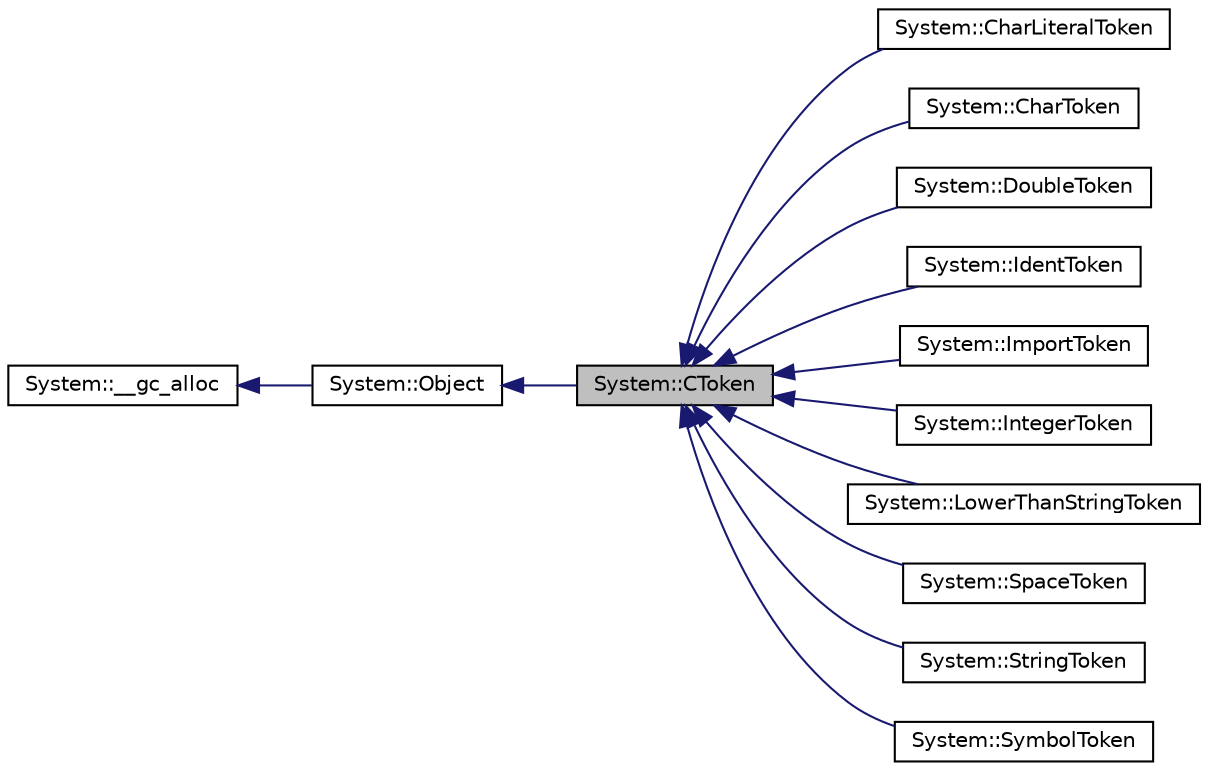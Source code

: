 digraph G
{
  edge [fontname="Helvetica",fontsize="10",labelfontname="Helvetica",labelfontsize="10"];
  node [fontname="Helvetica",fontsize="10",shape=record];
  rankdir="LR";
  Node1 [label="System::CToken",height=0.2,width=0.4,color="black", fillcolor="grey75", style="filled" fontcolor="black"];
  Node2 -> Node1 [dir="back",color="midnightblue",fontsize="10",style="solid",fontname="Helvetica"];
  Node2 [label="System::Object",height=0.2,width=0.4,color="black", fillcolor="white", style="filled",URL="$class_system_1_1_object.html"];
  Node3 -> Node2 [dir="back",color="midnightblue",fontsize="10",style="solid",fontname="Helvetica"];
  Node3 [label="System::__gc_alloc",height=0.2,width=0.4,color="black", fillcolor="white", style="filled",URL="$class_system_1_1____gc__alloc.html"];
  Node1 -> Node4 [dir="back",color="midnightblue",fontsize="10",style="solid",fontname="Helvetica"];
  Node4 [label="System::CharLiteralToken",height=0.2,width=0.4,color="black", fillcolor="white", style="filled",URL="$class_system_1_1_char_literal_token.html"];
  Node1 -> Node5 [dir="back",color="midnightblue",fontsize="10",style="solid",fontname="Helvetica"];
  Node5 [label="System::CharToken",height=0.2,width=0.4,color="black", fillcolor="white", style="filled",URL="$class_system_1_1_char_token.html"];
  Node1 -> Node6 [dir="back",color="midnightblue",fontsize="10",style="solid",fontname="Helvetica"];
  Node6 [label="System::DoubleToken",height=0.2,width=0.4,color="black", fillcolor="white", style="filled",URL="$class_system_1_1_double_token.html"];
  Node1 -> Node7 [dir="back",color="midnightblue",fontsize="10",style="solid",fontname="Helvetica"];
  Node7 [label="System::IdentToken",height=0.2,width=0.4,color="black", fillcolor="white", style="filled",URL="$class_system_1_1_ident_token.html"];
  Node1 -> Node8 [dir="back",color="midnightblue",fontsize="10",style="solid",fontname="Helvetica"];
  Node8 [label="System::ImportToken",height=0.2,width=0.4,color="black", fillcolor="white", style="filled",URL="$class_system_1_1_import_token.html"];
  Node1 -> Node9 [dir="back",color="midnightblue",fontsize="10",style="solid",fontname="Helvetica"];
  Node9 [label="System::IntegerToken",height=0.2,width=0.4,color="black", fillcolor="white", style="filled",URL="$class_system_1_1_integer_token.html"];
  Node1 -> Node10 [dir="back",color="midnightblue",fontsize="10",style="solid",fontname="Helvetica"];
  Node10 [label="System::LowerThanStringToken",height=0.2,width=0.4,color="black", fillcolor="white", style="filled",URL="$class_system_1_1_lower_than_string_token.html"];
  Node1 -> Node11 [dir="back",color="midnightblue",fontsize="10",style="solid",fontname="Helvetica"];
  Node11 [label="System::SpaceToken",height=0.2,width=0.4,color="black", fillcolor="white", style="filled",URL="$class_system_1_1_space_token.html"];
  Node1 -> Node12 [dir="back",color="midnightblue",fontsize="10",style="solid",fontname="Helvetica"];
  Node12 [label="System::StringToken",height=0.2,width=0.4,color="black", fillcolor="white", style="filled",URL="$class_system_1_1_string_token.html"];
  Node1 -> Node13 [dir="back",color="midnightblue",fontsize="10",style="solid",fontname="Helvetica"];
  Node13 [label="System::SymbolToken",height=0.2,width=0.4,color="black", fillcolor="white", style="filled",URL="$class_system_1_1_symbol_token.html"];
}
